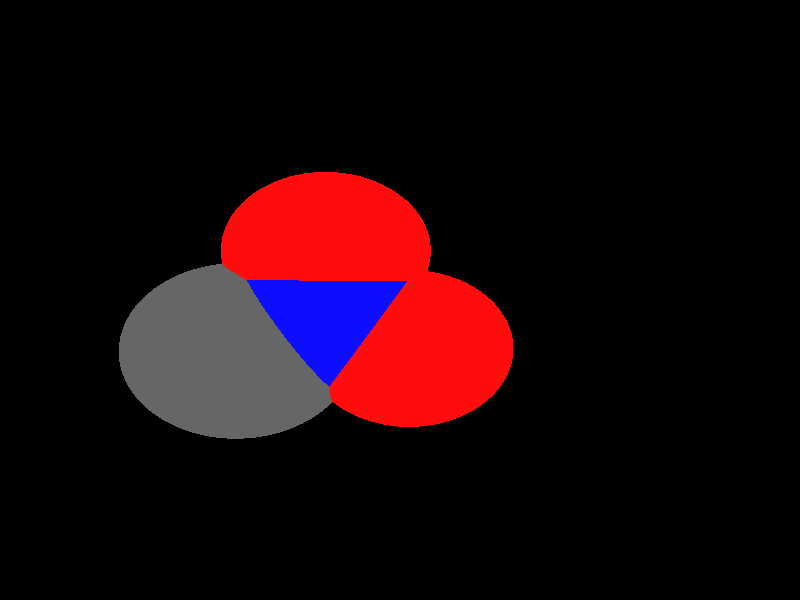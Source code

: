 global_settings {
	ambient_light rgb <0.200000002980232, 0.200000002980232, 0.200000002980232>
	max_trace_level 15
}

background { color rgb <0,0,0> }

camera {
	perspective
	location <1.2058317714897, 0.545988306331228, 16.0360417014386>
	angle 40
	up <0.185216396004658, 0.982296155793645, -0.0280917953159483>
	right <0.982680535819805, -0.185306706897087, -0.000623618359768777> * 1
	direction <-0.0058181759983086, -0.0274897561281376, -0.999605153116003> }

light_source {
	<13.3638068907051, 8.21959704715898, 14.2023368549664>
	color rgb <1, 1, 1>
	fade_distance 29.0008736106177
	fade_power 0
	spotlight
	area_light <20, 0, 0>, <0, 0, 20>, 20, 20
	circular
	orient
	point_at <-13.3638068907051, -8.21959704715898, -14.2023368549664>
}

light_source {
	<-9.56161780424309, 11.9209220126665, -7.52526179256179>
	color rgb <0.300000011920929, 0.300000011920929, 0.300000011920929> shadowless
	fade_distance 29.0008736106177
	fade_power 0
	parallel
	point_at <9.56161780424309, -11.9209220126665, 7.52526179256179>
}

#default {
	finish {ambient 0.5 diffuse 1 specular 0.2 roughness .01 metallic 1}
}

union {
cylinder {
	<-0.000244997881105067, 0.0475495838387456, -0.000782140357333309>, 	<-0.680901859287963, -0.183136464780833, -0.000345190312778165>, 0.075
	pigment { rgbt <0.0500000007450581, 0.0500000007450581, 1, 0> }
}
cylinder {
	<-0.680901859287963, -0.183136464780833, -0.000345190312778165>, 	<-1.38713000971986, -0.422489052970884, 0.000108175309893287>, 0.075
	pigment { rgbt <0.400000005960464, 0.400000005960464, 0.400000005960464, 0> }
}
cylinder {
	<0.110100070662927, 0.0256357932079728, -0.000822491361154717>, 	<0.230948618682474, 0.634159208323964, -0.00115453046316039>, 0.075
	pigment { rgbt <0.0500000007450581, 0.0500000007450581, 1, 0> }
}
cylinder {
	<-0.110590066425137, 0.0694633744695185, -0.000741789353511915>, 	<0.0102584815944097, 0.67798678958551, -0.00107382845551759>, 0.075
	pigment { rgbt <0.0500000007450581, 0.0500000007450581, 1, 0> }
}
cylinder {
	<0.230948618682474, 0.634159208323964, -0.00115453046316039>, 	<0.34653786244924, 1.21619980806911, -0.00147211929091878>, 0.075
	pigment { rgbt <1, 0.0500000007450581, 0.0500000007450581, 0> }
}
cylinder {
	<0.0102584815944097, 0.67798678958551, -0.00107382845551759>, 	<0.125847725361176, 1.26002738933066, -0.00139141728327598>, 0.075
	pigment { rgbt <1, 0.0500000007450581, 0.0500000007450581, 0> }
}
cylinder {
	<-0.000244997881105067, 0.0475495838387456, -0.000782140357333309>, 	<0.543910049778583, -0.404731387164926, -0.000802778661422145>, 0.075
	pigment { rgbt <0.0500000007450581, 0.0500000007450581, 1, 0> }
}
cylinder {
	<0.543910049778583, -0.404731387164926, -0.000802778661422145>, 	<1.06730096609476, -0.839754002252428, -0.000822629439127368>, 0.075
	pigment { rgbt <1, 0.0500000007450581, 0.0500000007450581, 0> }
}
sphere {
	<-0.000244997881105067, 0.0475495838387456, -0.000782140357333309>, 0.3834
	pigment { rgbt <0.0500000007450581, 0.0500000007450581, 1,0> }
}
sphere {
	<-1.38713000971986, -0.422489052970884, 0.000108175309893287>, 0.4104
	pigment { rgbt <0.400000005960464, 0.400000005960464, 0.400000005960464,0> }
}
sphere {
	<0.236192793905208, 1.23811359869988, -0.00143176828709737>, 0.3564
	pigment { rgbt <1, 0.0500000007450581, 0.0500000007450581,0> }
}
sphere {
	<1.06730096609476, -0.839754002252428, -0.000822629439127368>, 0.3564
	pigment { rgbt <1, 0.0500000007450581, 0.0500000007450581,0> }
}
}
merge {
}
union {
}
merge {
sphere {
	<-0.000244997881105067, 0.0475495838387456, -0.000782140357333309>, 1.549845
	pigment { rgbt <0, 0, 0,0> }
}
sphere {
	<-1.38713000971986, -0.422489052970884, 0.000108175309893287>, 1.69983
	pigment { rgbt <0, 0, 0,0> }
}
sphere {
	<0.236192793905208, 1.23811359869988, -0.00143176828709737>, 1.519848
	pigment { rgbt <0, 0, 0,0> }
}
sphere {
	<1.06730096609476, -0.839754002252428, -0.000822629439127368>, 1.519848
	pigment { rgbt <0, 0, 0,0> }
}
sphere {
	<-0.000244997881105067, 0.0475495838387456, -0.000782140357333309>, 1.55
	pigment { rgbt <0.0500000007450581, 0.0500000007450581, 1,0.350000023841858> }
}
sphere {
	<-1.38713000971986, -0.422489052970884, 0.000108175309893287>, 1.7
	pigment { rgbt <0.400000005960464, 0.400000005960464, 0.400000005960464,0.350000023841858> }
}
sphere {
	<0.236192793905208, 1.23811359869988, -0.00143176828709737>, 1.52
	pigment { rgbt <1, 0.0500000007450581, 0.0500000007450581,0.350000023841858> }
}
sphere {
	<1.06730096609476, -0.839754002252428, -0.000822629439127368>, 1.52
	pigment { rgbt <1, 0.0500000007450581, 0.0500000007450581,0.350000023841858> }
}
}
